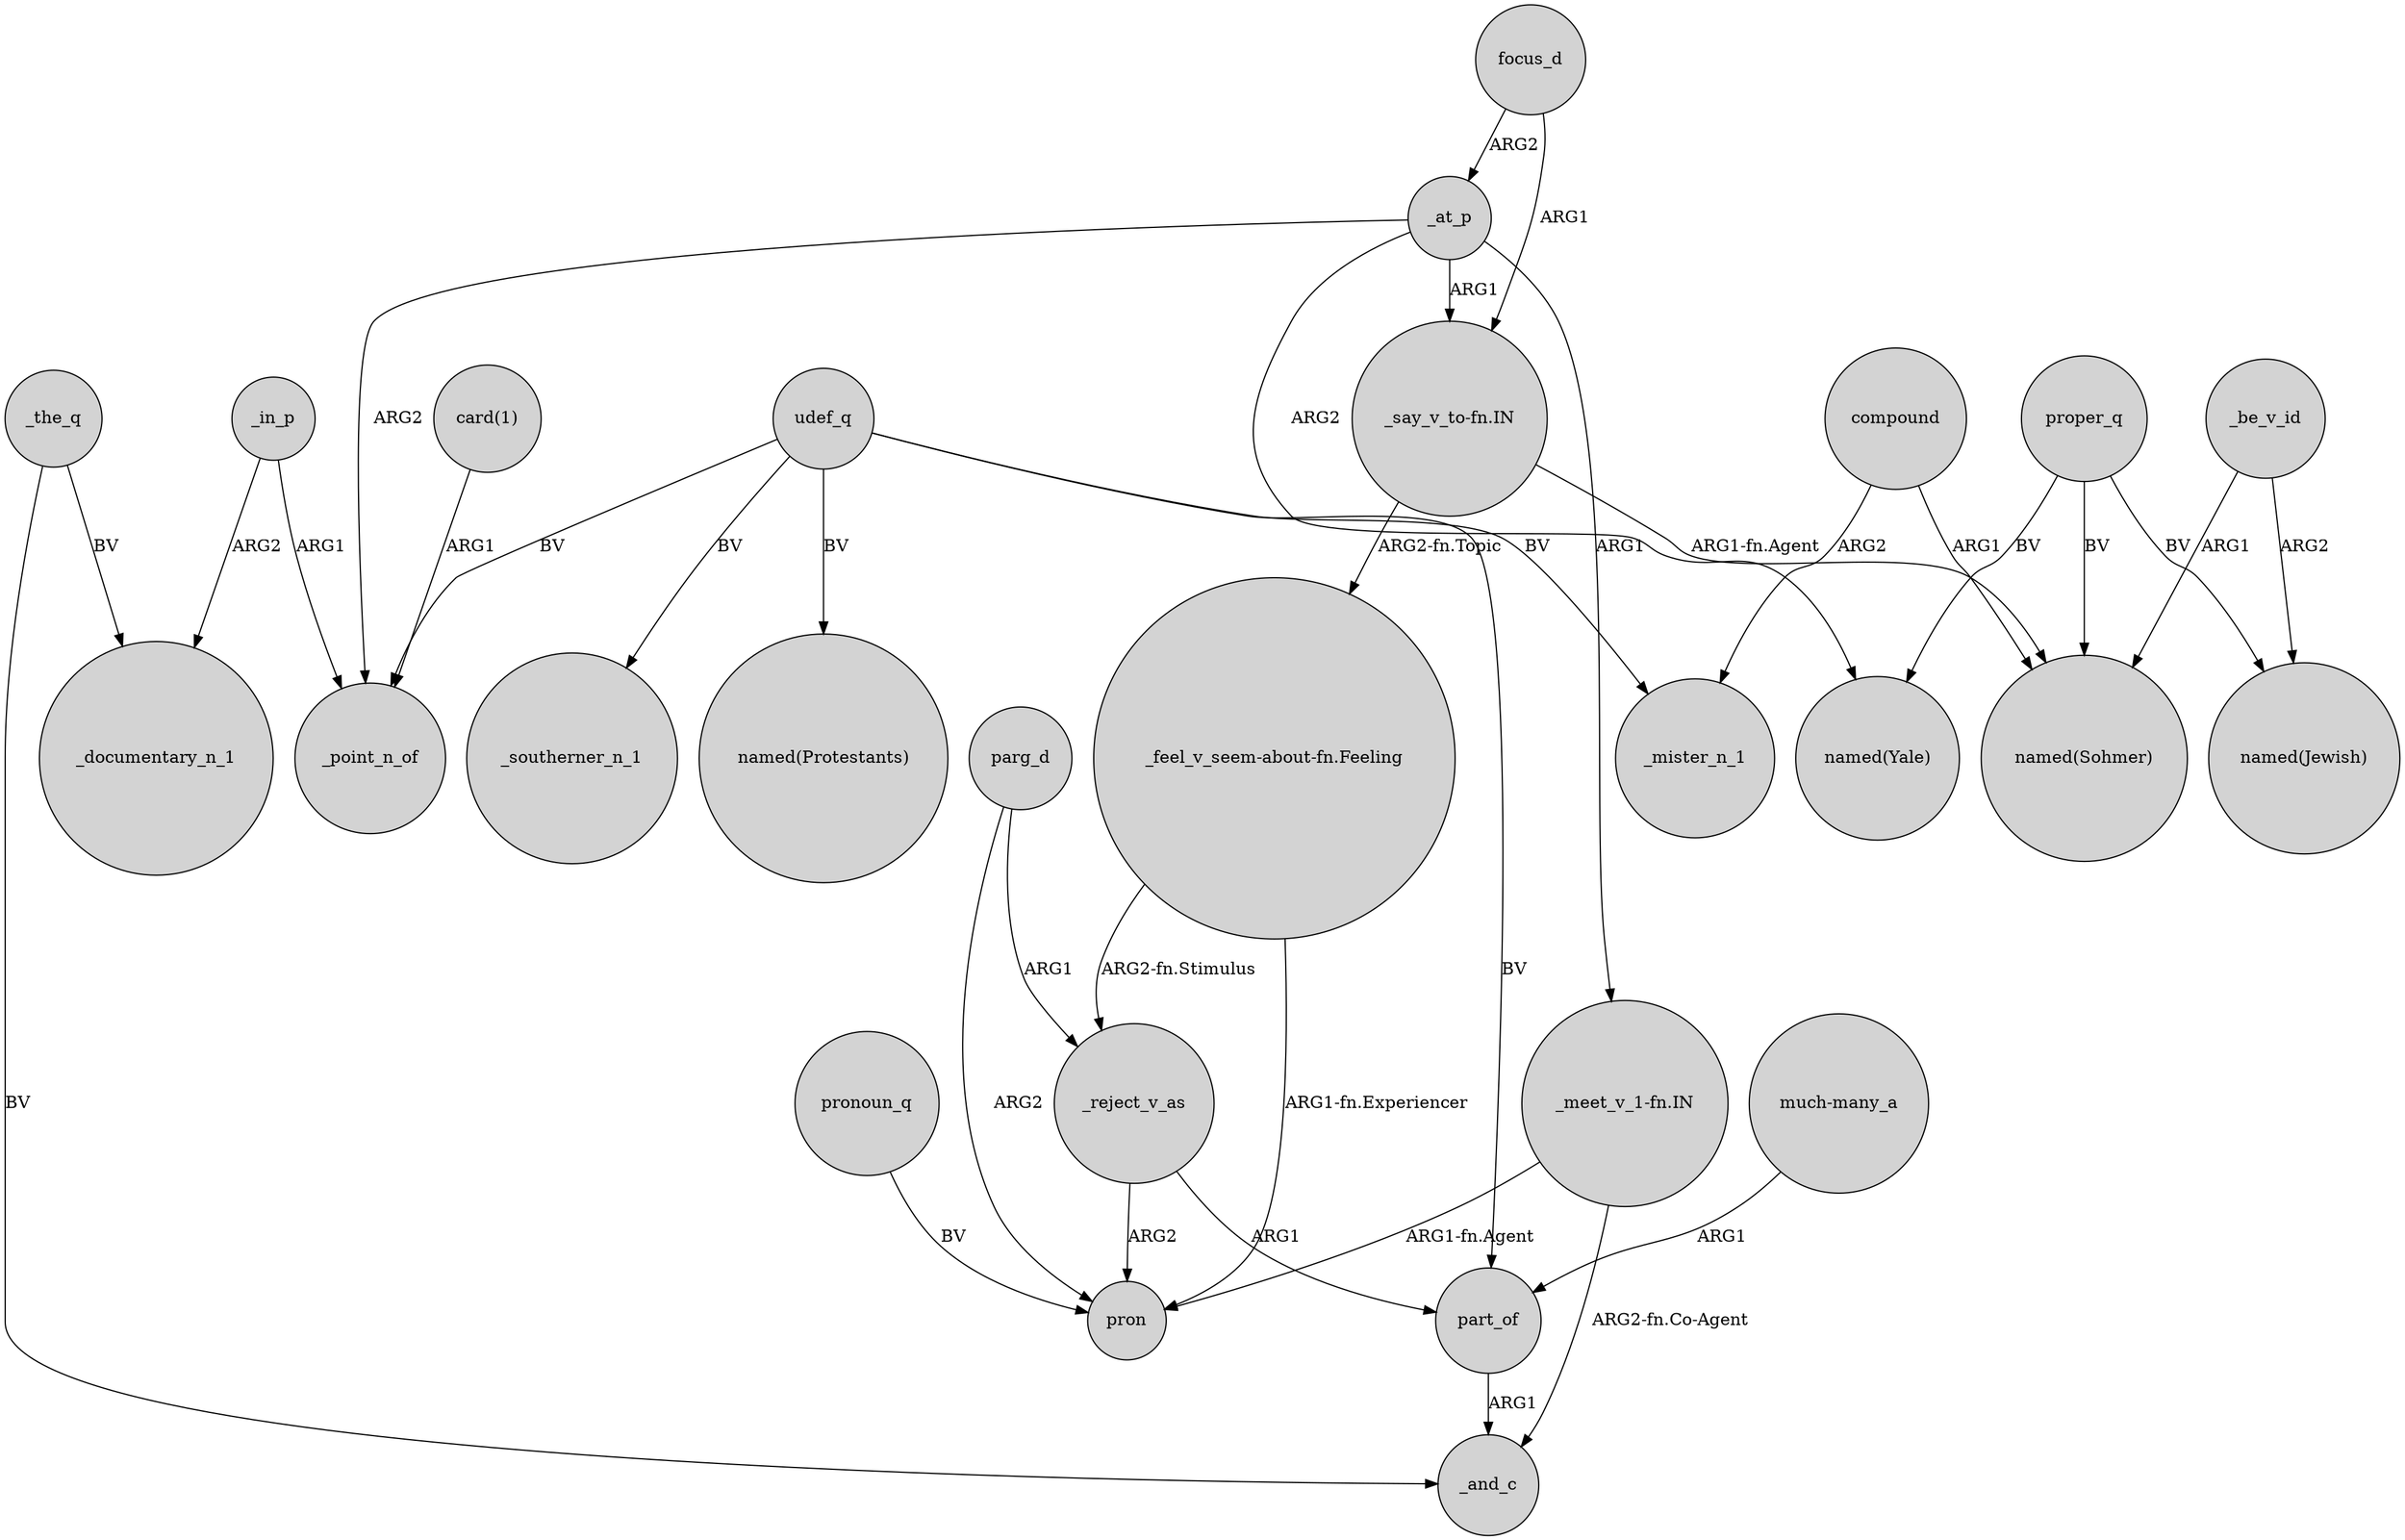 digraph {
	node [shape=circle style=filled]
	_the_q -> _and_c [label=BV]
	_reject_v_as -> pron [label=ARG2]
	proper_q -> "named(Yale)" [label=BV]
	_at_p -> "_meet_v_1-fn.IN" [label=ARG1]
	udef_q -> part_of [label=BV]
	_in_p -> _point_n_of [label=ARG1]
	_in_p -> _documentary_n_1 [label=ARG2]
	"much-many_a" -> part_of [label=ARG1]
	compound -> _mister_n_1 [label=ARG2]
	"_say_v_to-fn.IN" -> "named(Sohmer)" [label="ARG1-fn.Agent"]
	udef_q -> _mister_n_1 [label=BV]
	_at_p -> "named(Yale)" [label=ARG2]
	_be_v_id -> "named(Jewish)" [label=ARG2]
	proper_q -> "named(Jewish)" [label=BV]
	proper_q -> "named(Sohmer)" [label=BV]
	udef_q -> "named(Protestants)" [label=BV]
	focus_d -> _at_p [label=ARG2]
	"_feel_v_seem-about-fn.Feeling" -> pron [label="ARG1-fn.Experiencer"]
	parg_d -> pron [label=ARG2]
	_be_v_id -> "named(Sohmer)" [label=ARG1]
	part_of -> _and_c [label=ARG1]
	compound -> "named(Sohmer)" [label=ARG1]
	pronoun_q -> pron [label=BV]
	udef_q -> _southerner_n_1 [label=BV]
	_the_q -> _documentary_n_1 [label=BV]
	parg_d -> _reject_v_as [label=ARG1]
	"card(1)" -> _point_n_of [label=ARG1]
	_at_p -> "_say_v_to-fn.IN" [label=ARG1]
	_at_p -> _point_n_of [label=ARG2]
	"_meet_v_1-fn.IN" -> _and_c [label="ARG2-fn.Co-Agent"]
	"_say_v_to-fn.IN" -> "_feel_v_seem-about-fn.Feeling" [label="ARG2-fn.Topic"]
	_reject_v_as -> part_of [label=ARG1]
	"_feel_v_seem-about-fn.Feeling" -> _reject_v_as [label="ARG2-fn.Stimulus"]
	"_meet_v_1-fn.IN" -> pron [label="ARG1-fn.Agent"]
	focus_d -> "_say_v_to-fn.IN" [label=ARG1]
	udef_q -> _point_n_of [label=BV]
}
